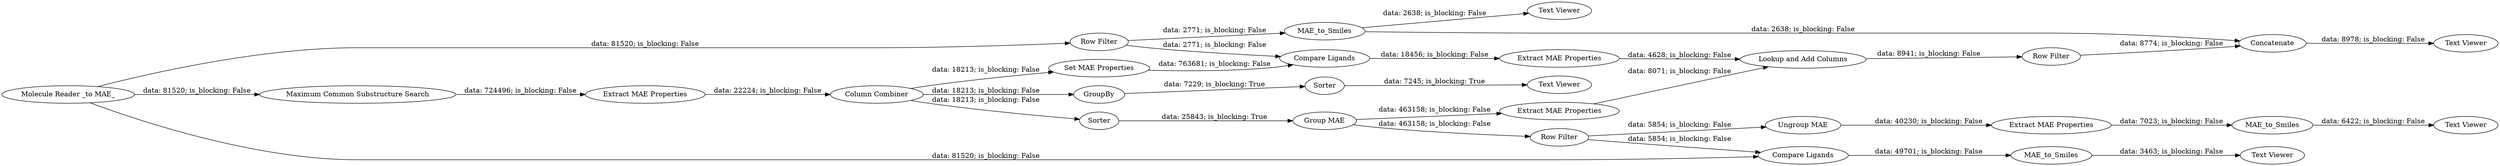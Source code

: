 digraph {
	"7118630087547233271_30" [label="Lookup and Add Columns"]
	"7118630087547233271_8238" [label="Maximum Common Substructure Search"]
	"7118630087547233271_45" [label="Extract MAE Properties"]
	"7118630087547233271_8261" [label="Molecule Reader _to MAE_"]
	"7118630087547233271_8219" [label=Concatenate]
	"7118630087547233271_8260" [label="Extract MAE Properties"]
	"7118630087547233271_8257" [label=MAE_to_Smiles]
	"7118630087547233271_8192" [label="Text Viewer"]
	"7118630087547233271_27" [label="Row Filter"]
	"7118630087547233271_8259" [label="Set MAE Properties"]
	"7118630087547233271_8253" [label=MAE_to_Smiles]
	"7118630087547233271_32" [label="Row Filter"]
	"7118630087547233271_8249" [label="Extract MAE Properties"]
	"7118630087547233271_8248" [label="Ungroup MAE"]
	"7118630087547233271_8252" [label="Text Viewer"]
	"7118630087547233271_8242" [label=GroupBy]
	"7118630087547233271_8241" [label="Text Viewer"]
	"7118630087547233271_8243" [label=Sorter]
	"7118630087547233271_8240" [label="Extract MAE Properties"]
	"7118630087547233271_8262" [label="Column Combiner"]
	"7118630087547233271_8245" [label="Row Filter"]
	"7118630087547233271_8258" [label="Compare Ligands"]
	"7118630087547233271_8247" [label="Text Viewer"]
	"7118630087547233271_8250" [label=MAE_to_Smiles]
	"7118630087547233271_8251" [label="Compare Ligands"]
	"7118630087547233271_8244" [label="Group MAE"]
	"7118630087547233271_8246" [label=Sorter]
	"7118630087547233271_8256" [label="Text Viewer"]
	"7118630087547233271_8261" -> "7118630087547233271_27" [label="data: 81520; is_blocking: False"]
	"7118630087547233271_32" -> "7118630087547233271_8219" [label="data: 8774; is_blocking: False"]
	"7118630087547233271_27" -> "7118630087547233271_8257" [label="data: 2771; is_blocking: False"]
	"7118630087547233271_8244" -> "7118630087547233271_45" [label="data: 463158; is_blocking: False"]
	"7118630087547233271_8244" -> "7118630087547233271_8245" [label="data: 463158; is_blocking: False"]
	"7118630087547233271_8258" -> "7118630087547233271_8260" [label="data: 18456; is_blocking: False"]
	"7118630087547233271_8219" -> "7118630087547233271_8192" [label="data: 8978; is_blocking: False"]
	"7118630087547233271_8242" -> "7118630087547233271_8243" [label="data: 7229; is_blocking: True"]
	"7118630087547233271_8257" -> "7118630087547233271_8256" [label="data: 2638; is_blocking: False"]
	"7118630087547233271_8261" -> "7118630087547233271_8238" [label="data: 81520; is_blocking: False"]
	"7118630087547233271_8249" -> "7118630087547233271_8250" [label="data: 7023; is_blocking: False"]
	"7118630087547233271_8251" -> "7118630087547233271_8253" [label="data: 49701; is_blocking: False"]
	"7118630087547233271_27" -> "7118630087547233271_8258" [label="data: 2771; is_blocking: False"]
	"7118630087547233271_8261" -> "7118630087547233271_8251" [label="data: 81520; is_blocking: False"]
	"7118630087547233271_30" -> "7118630087547233271_32" [label="data: 8941; is_blocking: False"]
	"7118630087547233271_8253" -> "7118630087547233271_8252" [label="data: 3463; is_blocking: False"]
	"7118630087547233271_8240" -> "7118630087547233271_8262" [label="data: 22224; is_blocking: False"]
	"7118630087547233271_8262" -> "7118630087547233271_8246" [label="data: 18213; is_blocking: False"]
	"7118630087547233271_8248" -> "7118630087547233271_8249" [label="data: 40230; is_blocking: False"]
	"7118630087547233271_45" -> "7118630087547233271_30" [label="data: 8071; is_blocking: False"]
	"7118630087547233271_8246" -> "7118630087547233271_8244" [label="data: 25843; is_blocking: True"]
	"7118630087547233271_8250" -> "7118630087547233271_8247" [label="data: 6422; is_blocking: False"]
	"7118630087547233271_8245" -> "7118630087547233271_8248" [label="data: 5854; is_blocking: False"]
	"7118630087547233271_8245" -> "7118630087547233271_8251" [label="data: 5854; is_blocking: False"]
	"7118630087547233271_8257" -> "7118630087547233271_8219" [label="data: 2638; is_blocking: False"]
	"7118630087547233271_8260" -> "7118630087547233271_30" [label="data: 4628; is_blocking: False"]
	"7118630087547233271_8259" -> "7118630087547233271_8258" [label="data: 763681; is_blocking: False"]
	"7118630087547233271_8262" -> "7118630087547233271_8242" [label="data: 18213; is_blocking: False"]
	"7118630087547233271_8262" -> "7118630087547233271_8259" [label="data: 18213; is_blocking: False"]
	"7118630087547233271_8238" -> "7118630087547233271_8240" [label="data: 724496; is_blocking: False"]
	"7118630087547233271_8243" -> "7118630087547233271_8241" [label="data: 7245; is_blocking: True"]
	rankdir=LR
}

